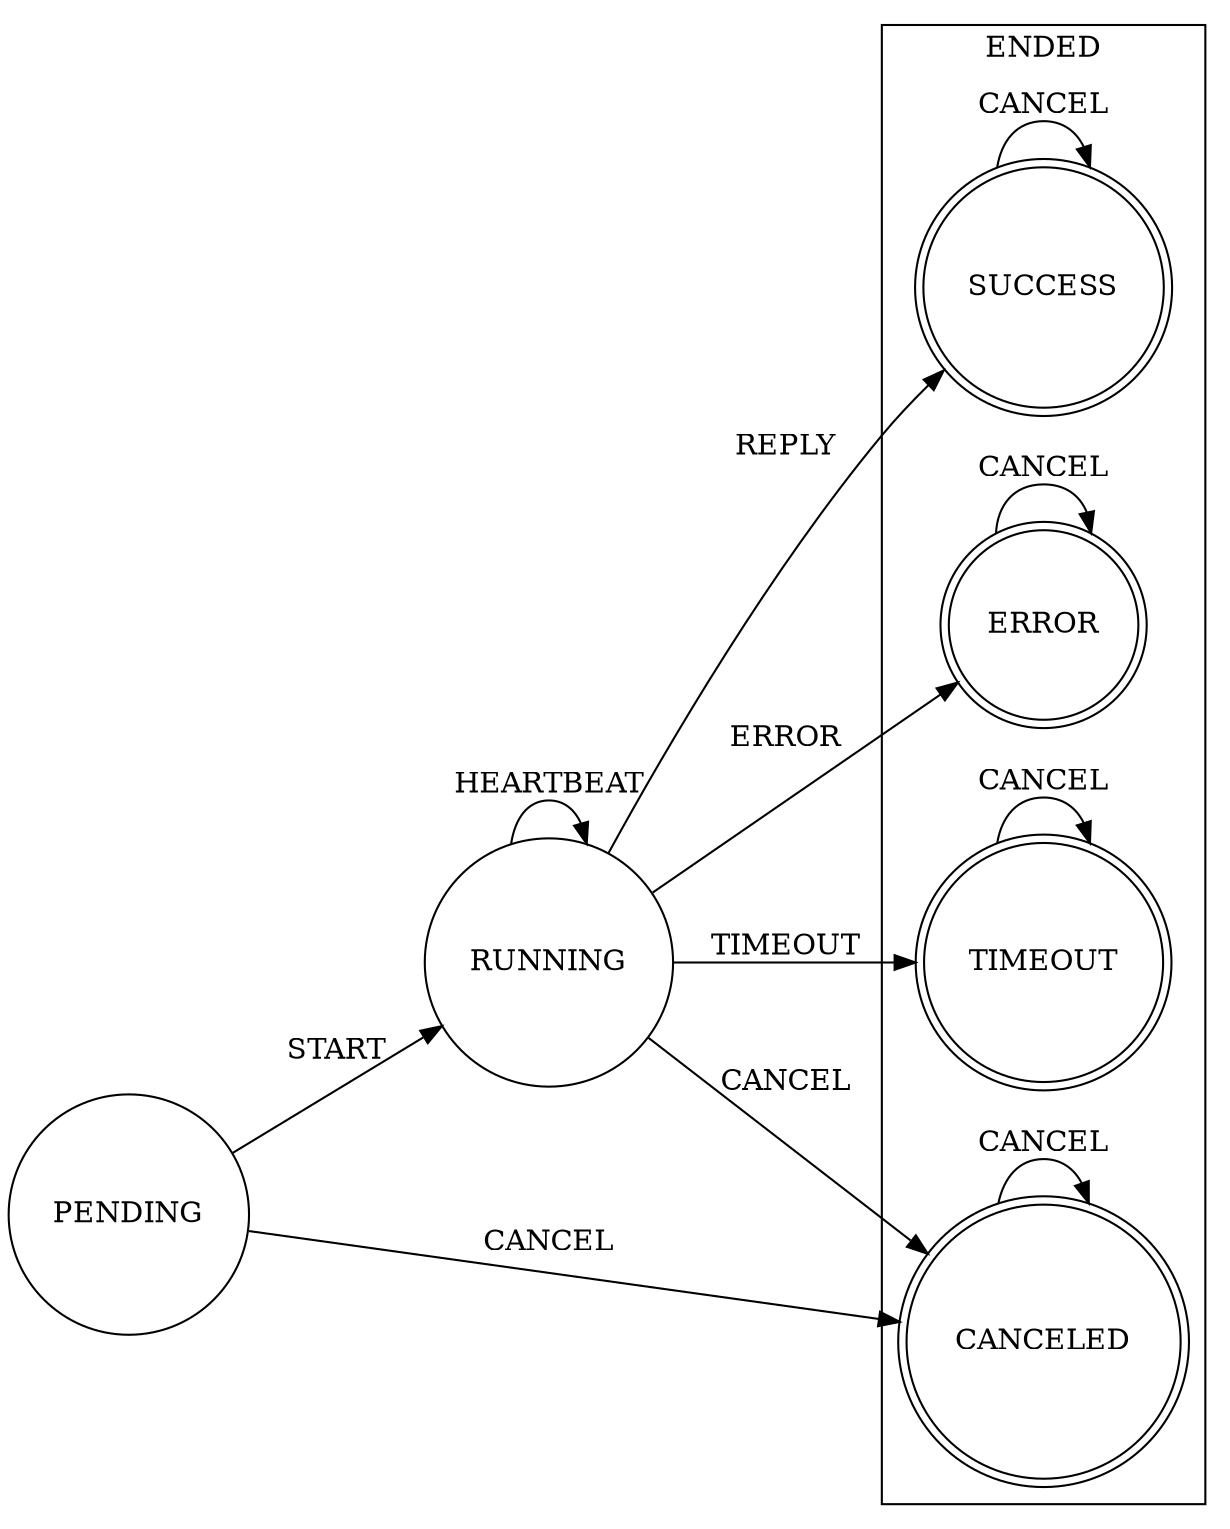 // vim:ai:et:fenc=utf-8:ff=unix:sw=4:ts=4:

digraph
{
    rankdir=LR;

    node [shape="circle"];
    "PENDING";
    "RUNNING";

    subgraph cluster_0 {
        node [shape="doublecircle"];
        "SUCCESS";
        "ERROR";
        "TIMEOUT";
        "CANCELED";
        label="ENDED";
    }

    "PENDING" -> "RUNNING" [label="START"];
    "PENDING" -> "CANCELED" [label="CANCEL"];

    "RUNNING" -> "RUNNING" [label="HEARTBEAT"];
    "RUNNING" -> "SUCCESS" [label="REPLY"];
    "RUNNING" -> "ERROR" [label="ERROR"];
    "RUNNING" -> "TIMEOUT" [label="TIMEOUT"];
    "RUNNING" -> "CANCELED" [label="CANCEL"];

    "SUCCESS" -> "SUCCESS" [label="CANCEL"];
    "ERROR" -> "ERROR" [label="CANCEL"];
    "TIMEOUT" -> "TIMEOUT" [label="CANCEL"];
    "CANCELED" -> "CANCELED" [label="CANCEL"];
}
